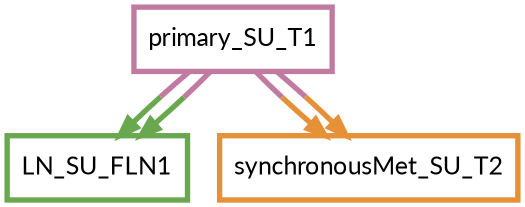 digraph  {
dpi=600;size=3.5;
LN_SU_FLN1 [color="#6aa84fff", fillcolor=white, fontname=Lato, penwidth="3.0", shape=box];
primary_SU_T1 [color="#c27ba0ff", fillcolor=white, fontname=Lato, penwidth="3.0", shape=box];
synchronousMet_SU_T2 [color="#e69138ff", fillcolor=white, fontname=Lato, penwidth="3.0", shape=box];
primary_SU_T1 -> LN_SU_FLN1  [color="#c27ba0ff;0.5:#6aa84fff", key=0, penwidth=3];
primary_SU_T1 -> LN_SU_FLN1  [color="#c27ba0ff;0.5:#6aa84fff", key=1, penwidth=3];
primary_SU_T1 -> synchronousMet_SU_T2  [color="#c27ba0ff;0.5:#e69138ff", key=0, penwidth=3];
primary_SU_T1 -> synchronousMet_SU_T2  [color="#c27ba0ff;0.5:#e69138ff", key=1, penwidth=3];
}
